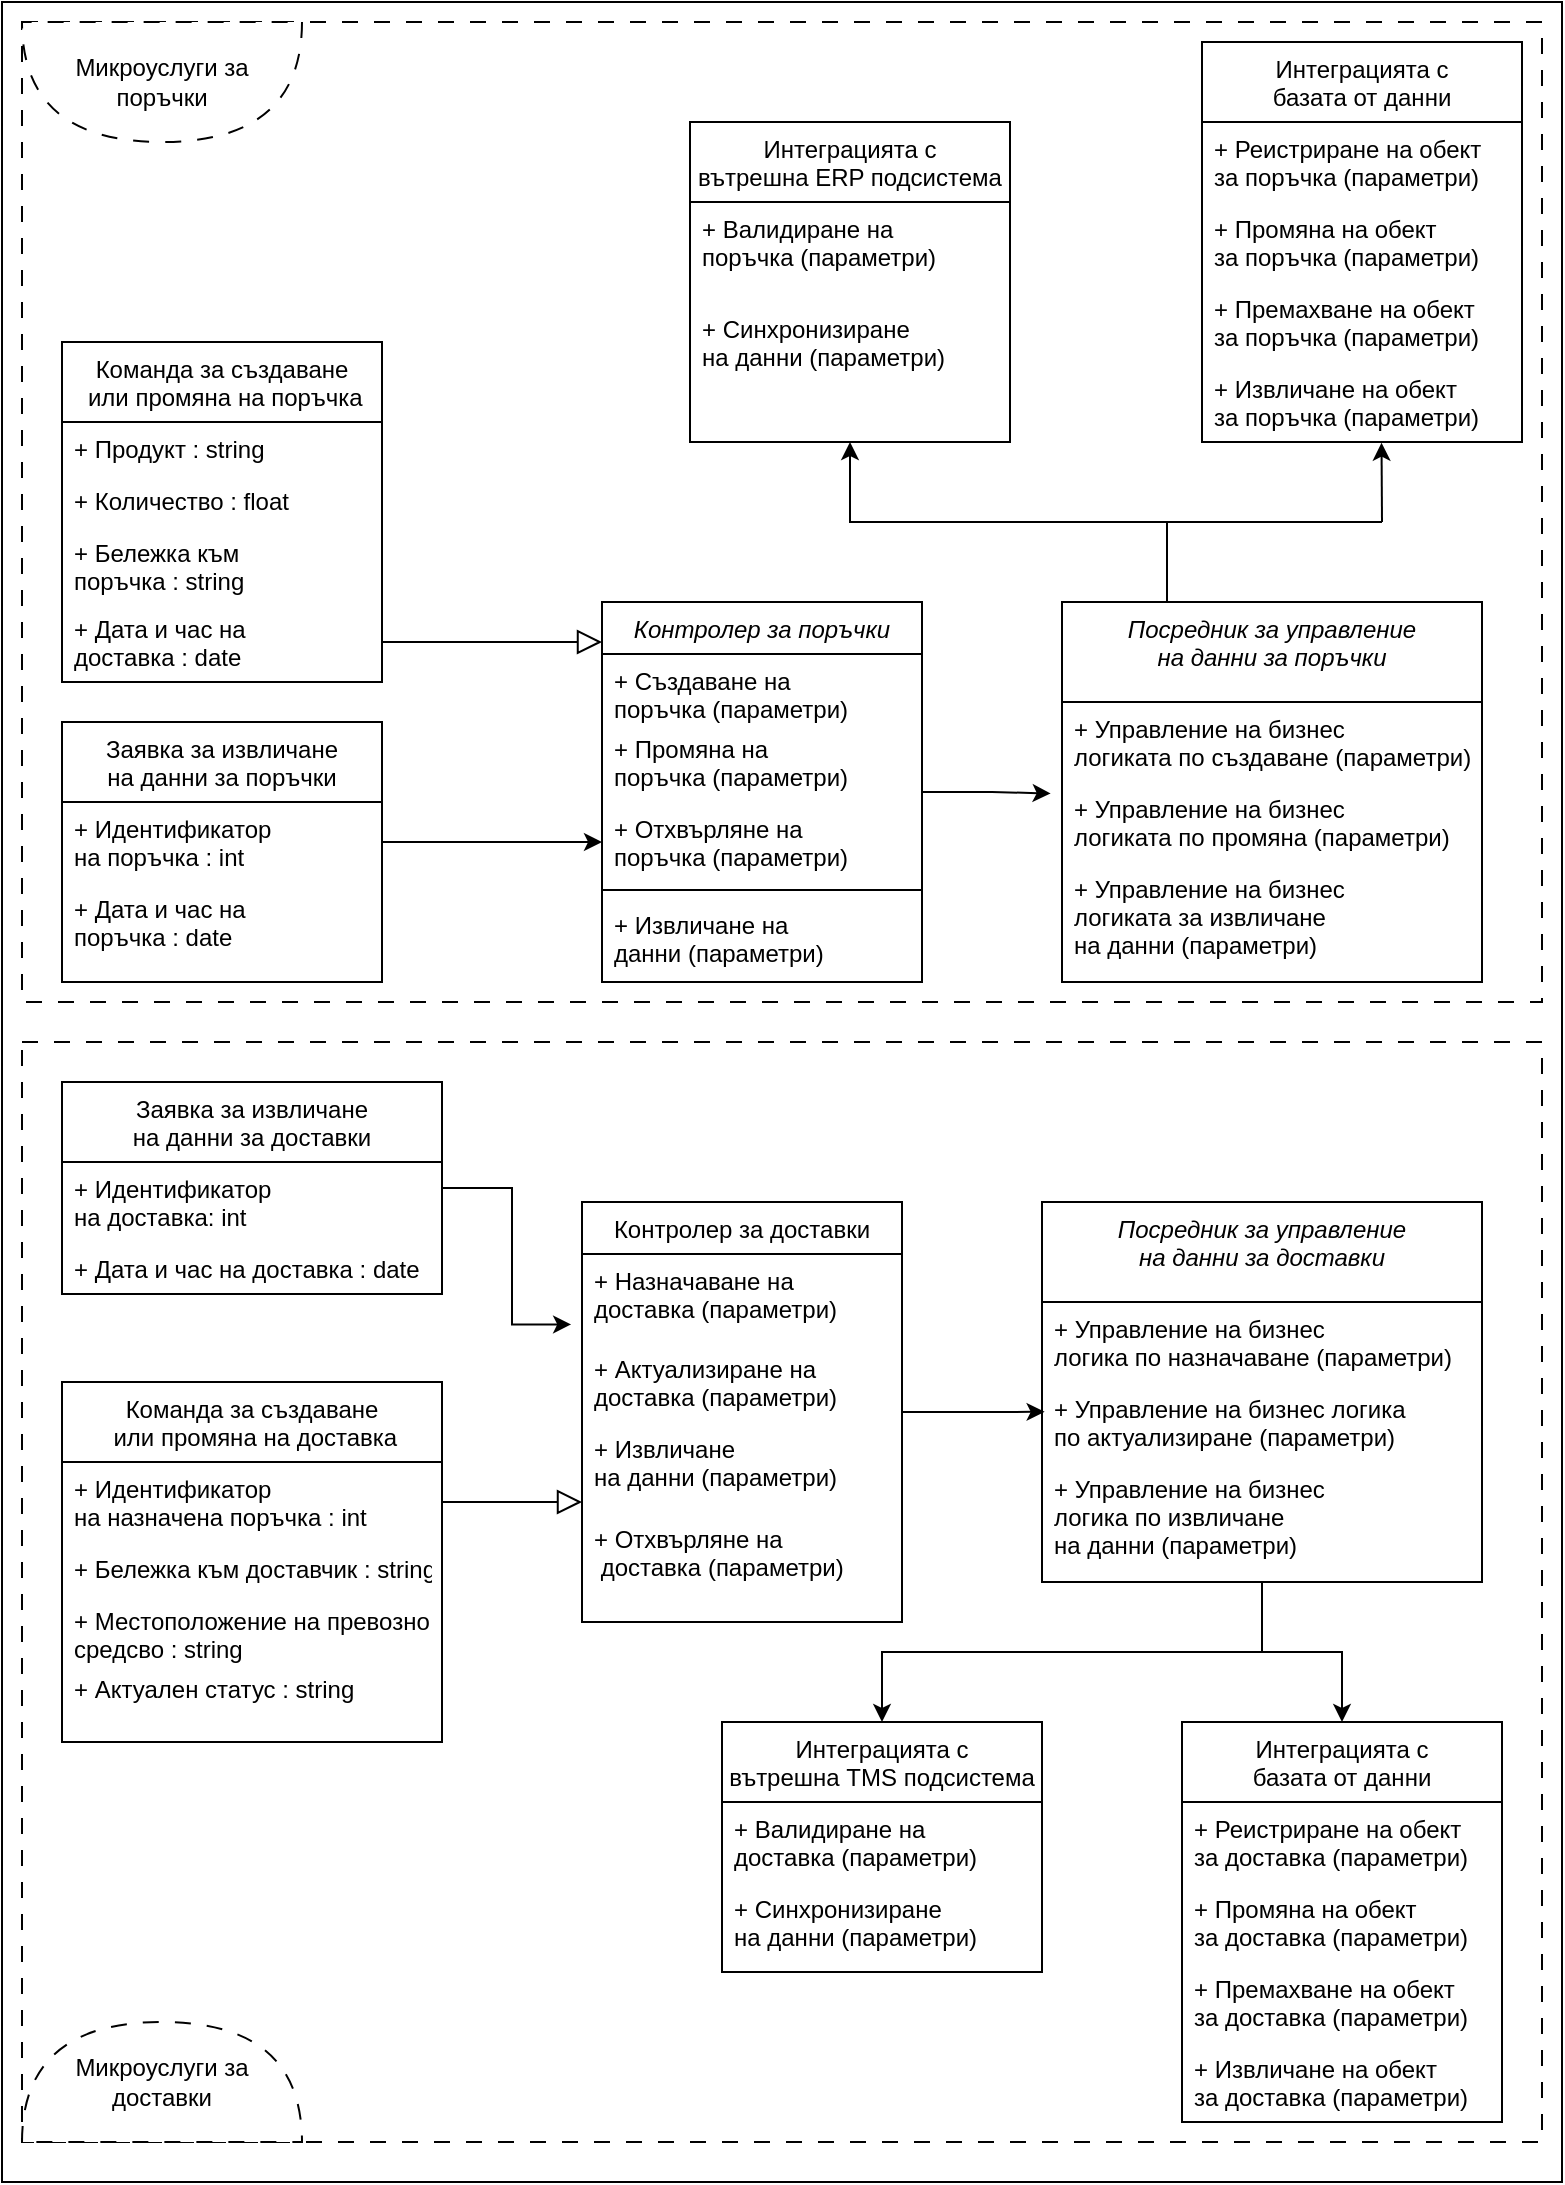 <mxfile version="26.0.9">
  <diagram id="C5RBs43oDa-KdzZeNtuy" name="Page-1">
    <mxGraphModel dx="1400" dy="1842" grid="1" gridSize="10" guides="1" tooltips="1" connect="1" arrows="1" fold="1" page="1" pageScale="1" pageWidth="827" pageHeight="1169" math="0" shadow="0">
      <root>
        <mxCell id="WIyWlLk6GJQsqaUBKTNV-0" />
        <mxCell id="WIyWlLk6GJQsqaUBKTNV-1" parent="WIyWlLk6GJQsqaUBKTNV-0" />
        <mxCell id="S2_QrUzKiXi8o2pbdPD4-12" value="" style="rounded=0;whiteSpace=wrap;html=1;" parent="WIyWlLk6GJQsqaUBKTNV-1" vertex="1">
          <mxGeometry y="-170" width="780" height="1090" as="geometry" />
        </mxCell>
        <mxCell id="S2_QrUzKiXi8o2pbdPD4-147" value="" style="rounded=0;whiteSpace=wrap;html=1;dashed=1;dashPattern=8 8;fillColor=none;" parent="WIyWlLk6GJQsqaUBKTNV-1" vertex="1">
          <mxGeometry x="10" y="-160" width="760" height="490" as="geometry" />
        </mxCell>
        <mxCell id="S2_QrUzKiXi8o2pbdPD4-150" value="" style="rounded=0;whiteSpace=wrap;html=1;dashed=1;dashPattern=8 8;fillColor=none;" parent="WIyWlLk6GJQsqaUBKTNV-1" vertex="1">
          <mxGeometry x="10" y="350" width="760" height="550" as="geometry" />
        </mxCell>
        <mxCell id="S2_QrUzKiXi8o2pbdPD4-74" value="Контролер за поръчки" style="swimlane;fontStyle=2;align=center;verticalAlign=top;childLayout=stackLayout;horizontal=1;startSize=26;horizontalStack=0;resizeParent=1;resizeLast=0;collapsible=1;marginBottom=0;rounded=0;shadow=0;strokeWidth=1;" parent="WIyWlLk6GJQsqaUBKTNV-1" vertex="1">
          <mxGeometry x="300" y="130" width="160" height="190" as="geometry">
            <mxRectangle x="230" y="140" width="160" height="26" as="alternateBounds" />
          </mxGeometry>
        </mxCell>
        <mxCell id="S2_QrUzKiXi8o2pbdPD4-75" value="+ Създаване на &#xa;поръчка (параметри)" style="text;align=left;verticalAlign=top;spacingLeft=4;spacingRight=4;overflow=hidden;rotatable=0;points=[[0,0.5],[1,0.5]];portConstraint=eastwest;" parent="S2_QrUzKiXi8o2pbdPD4-74" vertex="1">
          <mxGeometry y="26" width="160" height="34" as="geometry" />
        </mxCell>
        <mxCell id="S2_QrUzKiXi8o2pbdPD4-76" value="+ Промяна на &#xa;поръчка (параметри)" style="text;align=left;verticalAlign=top;spacingLeft=4;spacingRight=4;overflow=hidden;rotatable=0;points=[[0,0.5],[1,0.5]];portConstraint=eastwest;rounded=0;shadow=0;html=0;" parent="S2_QrUzKiXi8o2pbdPD4-74" vertex="1">
          <mxGeometry y="60" width="160" height="40" as="geometry" />
        </mxCell>
        <mxCell id="S2_QrUzKiXi8o2pbdPD4-77" value="+ Отхвърляне на &#xa;поръчка (параметри)" style="text;align=left;verticalAlign=top;spacingLeft=4;spacingRight=4;overflow=hidden;rotatable=0;points=[[0,0.5],[1,0.5]];portConstraint=eastwest;rounded=0;shadow=0;html=0;" parent="S2_QrUzKiXi8o2pbdPD4-74" vertex="1">
          <mxGeometry y="100" width="160" height="40" as="geometry" />
        </mxCell>
        <mxCell id="S2_QrUzKiXi8o2pbdPD4-78" value="" style="line;html=1;strokeWidth=1;align=left;verticalAlign=middle;spacingTop=-1;spacingLeft=3;spacingRight=3;rotatable=0;labelPosition=right;points=[];portConstraint=eastwest;" parent="S2_QrUzKiXi8o2pbdPD4-74" vertex="1">
          <mxGeometry y="140" width="160" height="8" as="geometry" />
        </mxCell>
        <mxCell id="S2_QrUzKiXi8o2pbdPD4-79" value="+ Извличане на &#xa;данни (параметри) " style="text;align=left;verticalAlign=top;spacingLeft=4;spacingRight=4;overflow=hidden;rotatable=0;points=[[0,0.5],[1,0.5]];portConstraint=eastwest;" parent="S2_QrUzKiXi8o2pbdPD4-74" vertex="1">
          <mxGeometry y="148" width="160" height="42" as="geometry" />
        </mxCell>
        <mxCell id="S2_QrUzKiXi8o2pbdPD4-80" value="Команда за създаване&#xa; или промяна на поръчка" style="swimlane;fontStyle=0;align=center;verticalAlign=top;childLayout=stackLayout;horizontal=1;startSize=40;horizontalStack=0;resizeParent=1;resizeLast=0;collapsible=1;marginBottom=0;rounded=0;shadow=0;strokeWidth=1;" parent="WIyWlLk6GJQsqaUBKTNV-1" vertex="1">
          <mxGeometry x="30" width="160" height="170" as="geometry">
            <mxRectangle x="20" y="120" width="160" height="26" as="alternateBounds" />
          </mxGeometry>
        </mxCell>
        <mxCell id="S2_QrUzKiXi8o2pbdPD4-81" value="+ Продукт : string" style="text;align=left;verticalAlign=top;spacingLeft=4;spacingRight=4;overflow=hidden;rotatable=0;points=[[0,0.5],[1,0.5]];portConstraint=eastwest;" parent="S2_QrUzKiXi8o2pbdPD4-80" vertex="1">
          <mxGeometry y="40" width="160" height="26" as="geometry" />
        </mxCell>
        <mxCell id="S2_QrUzKiXi8o2pbdPD4-82" value="+ Количество : float" style="text;align=left;verticalAlign=top;spacingLeft=4;spacingRight=4;overflow=hidden;rotatable=0;points=[[0,0.5],[1,0.5]];portConstraint=eastwest;rounded=0;shadow=0;html=0;" parent="S2_QrUzKiXi8o2pbdPD4-80" vertex="1">
          <mxGeometry y="66" width="160" height="26" as="geometry" />
        </mxCell>
        <mxCell id="S2_QrUzKiXi8o2pbdPD4-83" value="+ Бележка към &#xa;поръчка : string" style="text;align=left;verticalAlign=top;spacingLeft=4;spacingRight=4;overflow=hidden;rotatable=0;points=[[0,0.5],[1,0.5]];portConstraint=eastwest;rounded=0;shadow=0;html=0;" parent="S2_QrUzKiXi8o2pbdPD4-80" vertex="1">
          <mxGeometry y="92" width="160" height="38" as="geometry" />
        </mxCell>
        <mxCell id="S2_QrUzKiXi8o2pbdPD4-84" value="+ Дата и час на &#xa;доставка : date" style="text;align=left;verticalAlign=top;spacingLeft=4;spacingRight=4;overflow=hidden;rotatable=0;points=[[0,0.5],[1,0.5]];portConstraint=eastwest;rounded=0;shadow=0;html=0;" parent="S2_QrUzKiXi8o2pbdPD4-80" vertex="1">
          <mxGeometry y="130" width="160" height="40" as="geometry" />
        </mxCell>
        <mxCell id="S2_QrUzKiXi8o2pbdPD4-85" value="" style="endArrow=block;endSize=10;endFill=0;shadow=0;strokeWidth=1;rounded=0;curved=0;edgeStyle=elbowEdgeStyle;elbow=vertical;" parent="WIyWlLk6GJQsqaUBKTNV-1" source="S2_QrUzKiXi8o2pbdPD4-80" target="S2_QrUzKiXi8o2pbdPD4-74" edge="1">
          <mxGeometry width="160" relative="1" as="geometry">
            <mxPoint x="210" y="213" as="sourcePoint" />
            <mxPoint x="210" y="213" as="targetPoint" />
          </mxGeometry>
        </mxCell>
        <mxCell id="S2_QrUzKiXi8o2pbdPD4-86" value="Интеграцията с &#xa;базата от данни" style="swimlane;fontStyle=0;align=center;verticalAlign=top;childLayout=stackLayout;horizontal=1;startSize=40;horizontalStack=0;resizeParent=1;resizeLast=0;collapsible=1;marginBottom=0;rounded=0;shadow=0;strokeWidth=1;" parent="WIyWlLk6GJQsqaUBKTNV-1" vertex="1">
          <mxGeometry x="600" y="-150" width="160" height="200" as="geometry">
            <mxRectangle x="550" y="140" width="160" height="26" as="alternateBounds" />
          </mxGeometry>
        </mxCell>
        <mxCell id="S2_QrUzKiXi8o2pbdPD4-87" value="+ Реистриране на обект&#xa;за поръчка (параметри)" style="text;align=left;verticalAlign=top;spacingLeft=4;spacingRight=4;overflow=hidden;rotatable=0;points=[[0,0.5],[1,0.5]];portConstraint=eastwest;" parent="S2_QrUzKiXi8o2pbdPD4-86" vertex="1">
          <mxGeometry y="40" width="160" height="40" as="geometry" />
        </mxCell>
        <mxCell id="S2_QrUzKiXi8o2pbdPD4-88" value="+ Промяна на обект&#xa;за поръчка (параметри)" style="text;align=left;verticalAlign=top;spacingLeft=4;spacingRight=4;overflow=hidden;rotatable=0;points=[[0,0.5],[1,0.5]];portConstraint=eastwest;rounded=0;shadow=0;html=0;" parent="S2_QrUzKiXi8o2pbdPD4-86" vertex="1">
          <mxGeometry y="80" width="160" height="40" as="geometry" />
        </mxCell>
        <mxCell id="S2_QrUzKiXi8o2pbdPD4-89" value="+ Премахване на обект&#xa;за поръчка (параметри)" style="text;align=left;verticalAlign=top;spacingLeft=4;spacingRight=4;overflow=hidden;rotatable=0;points=[[0,0.5],[1,0.5]];portConstraint=eastwest;rounded=0;shadow=0;html=0;" parent="S2_QrUzKiXi8o2pbdPD4-86" vertex="1">
          <mxGeometry y="120" width="160" height="40" as="geometry" />
        </mxCell>
        <mxCell id="S2_QrUzKiXi8o2pbdPD4-90" value="+ Извличане на обект&#xa;за поръчка (параметри)" style="text;align=left;verticalAlign=top;spacingLeft=4;spacingRight=4;overflow=hidden;rotatable=0;points=[[0,0.5],[1,0.5]];portConstraint=eastwest;rounded=0;shadow=0;html=0;" parent="S2_QrUzKiXi8o2pbdPD4-86" vertex="1">
          <mxGeometry y="160" width="160" height="40" as="geometry" />
        </mxCell>
        <mxCell id="S2_QrUzKiXi8o2pbdPD4-91" value="Интеграцията с &#xa;вътрешна ERP подсистема" style="swimlane;fontStyle=0;align=center;verticalAlign=top;childLayout=stackLayout;horizontal=1;startSize=40;horizontalStack=0;resizeParent=1;resizeLast=0;collapsible=1;marginBottom=0;rounded=0;shadow=0;strokeWidth=1;" parent="WIyWlLk6GJQsqaUBKTNV-1" vertex="1">
          <mxGeometry x="344" y="-110" width="160" height="160" as="geometry">
            <mxRectangle x="550" y="140" width="160" height="26" as="alternateBounds" />
          </mxGeometry>
        </mxCell>
        <mxCell id="S2_QrUzKiXi8o2pbdPD4-92" value="+ Валидиране на &#xa;поръчка (параметри)" style="text;align=left;verticalAlign=top;spacingLeft=4;spacingRight=4;overflow=hidden;rotatable=0;points=[[0,0.5],[1,0.5]];portConstraint=eastwest;" parent="S2_QrUzKiXi8o2pbdPD4-91" vertex="1">
          <mxGeometry y="40" width="160" height="50" as="geometry" />
        </mxCell>
        <mxCell id="S2_QrUzKiXi8o2pbdPD4-93" value="+ Синхронизиране&#xa;на данни (параметри)" style="text;align=left;verticalAlign=top;spacingLeft=4;spacingRight=4;overflow=hidden;rotatable=0;points=[[0,0.5],[1,0.5]];portConstraint=eastwest;rounded=0;shadow=0;html=0;" parent="S2_QrUzKiXi8o2pbdPD4-91" vertex="1">
          <mxGeometry y="90" width="160" height="40" as="geometry" />
        </mxCell>
        <mxCell id="S2_QrUzKiXi8o2pbdPD4-94" style="edgeStyle=orthogonalEdgeStyle;rounded=0;orthogonalLoop=1;jettySize=auto;html=1;entryX=0.5;entryY=1;entryDx=0;entryDy=0;exitX=0.25;exitY=0;exitDx=0;exitDy=0;" parent="WIyWlLk6GJQsqaUBKTNV-1" source="S2_QrUzKiXi8o2pbdPD4-95" target="S2_QrUzKiXi8o2pbdPD4-91" edge="1">
          <mxGeometry relative="1" as="geometry" />
        </mxCell>
        <mxCell id="S2_QrUzKiXi8o2pbdPD4-95" value="Посредник за управление &#xa;на данни за поръчки" style="swimlane;fontStyle=2;align=center;verticalAlign=top;childLayout=stackLayout;horizontal=1;startSize=50;horizontalStack=0;resizeParent=1;resizeLast=0;collapsible=1;marginBottom=0;rounded=0;shadow=0;strokeWidth=1;" parent="WIyWlLk6GJQsqaUBKTNV-1" vertex="1">
          <mxGeometry x="530" y="130" width="210" height="190" as="geometry">
            <mxRectangle x="230" y="140" width="160" height="26" as="alternateBounds" />
          </mxGeometry>
        </mxCell>
        <mxCell id="S2_QrUzKiXi8o2pbdPD4-96" value="+ Управление на бизнес &#xa;логиката по създаване (параметри)" style="text;align=left;verticalAlign=top;spacingLeft=4;spacingRight=4;overflow=hidden;rotatable=0;points=[[0,0.5],[1,0.5]];portConstraint=eastwest;" parent="S2_QrUzKiXi8o2pbdPD4-95" vertex="1">
          <mxGeometry y="50" width="210" height="40" as="geometry" />
        </mxCell>
        <mxCell id="S2_QrUzKiXi8o2pbdPD4-97" value="+ Управление на бизнес &#xa;логиката по промяна (параметри)" style="text;align=left;verticalAlign=top;spacingLeft=4;spacingRight=4;overflow=hidden;rotatable=0;points=[[0,0.5],[1,0.5]];portConstraint=eastwest;" parent="S2_QrUzKiXi8o2pbdPD4-95" vertex="1">
          <mxGeometry y="90" width="210" height="40" as="geometry" />
        </mxCell>
        <mxCell id="S2_QrUzKiXi8o2pbdPD4-98" value="+ Управление на бизнес &#xa;логиката за извличане &#xa;на данни (параметри)" style="text;align=left;verticalAlign=top;spacingLeft=4;spacingRight=4;overflow=hidden;rotatable=0;points=[[0,0.5],[1,0.5]];portConstraint=eastwest;" parent="S2_QrUzKiXi8o2pbdPD4-95" vertex="1">
          <mxGeometry y="130" width="210" height="50" as="geometry" />
        </mxCell>
        <mxCell id="S2_QrUzKiXi8o2pbdPD4-99" value="" style="endArrow=classic;html=1;rounded=0;entryX=0.561;entryY=1.009;entryDx=0;entryDy=0;entryPerimeter=0;" parent="WIyWlLk6GJQsqaUBKTNV-1" target="S2_QrUzKiXi8o2pbdPD4-90" edge="1">
          <mxGeometry width="50" height="50" relative="1" as="geometry">
            <mxPoint x="690" y="90" as="sourcePoint" />
            <mxPoint x="510" y="60" as="targetPoint" />
          </mxGeometry>
        </mxCell>
        <mxCell id="S2_QrUzKiXi8o2pbdPD4-100" value="" style="endArrow=none;html=1;rounded=0;" parent="WIyWlLk6GJQsqaUBKTNV-1" edge="1">
          <mxGeometry width="50" height="50" relative="1" as="geometry">
            <mxPoint x="570" y="90" as="sourcePoint" />
            <mxPoint x="690" y="90" as="targetPoint" />
          </mxGeometry>
        </mxCell>
        <mxCell id="S2_QrUzKiXi8o2pbdPD4-103" value="Контролер за доставки" style="swimlane;fontStyle=0;align=center;verticalAlign=top;childLayout=stackLayout;horizontal=1;startSize=26;horizontalStack=0;resizeParent=1;resizeLast=0;collapsible=1;marginBottom=0;rounded=0;shadow=0;strokeWidth=1;" parent="WIyWlLk6GJQsqaUBKTNV-1" vertex="1">
          <mxGeometry x="290" y="430" width="160" height="210" as="geometry">
            <mxRectangle x="230" y="140" width="160" height="26" as="alternateBounds" />
          </mxGeometry>
        </mxCell>
        <mxCell id="S2_QrUzKiXi8o2pbdPD4-104" value="+ Назначаване на &#xa;доставка (параметри)" style="text;align=left;verticalAlign=top;spacingLeft=4;spacingRight=4;overflow=hidden;rotatable=0;points=[[0,0.5],[1,0.5]];portConstraint=eastwest;" parent="S2_QrUzKiXi8o2pbdPD4-103" vertex="1">
          <mxGeometry y="26" width="160" height="44" as="geometry" />
        </mxCell>
        <mxCell id="S2_QrUzKiXi8o2pbdPD4-105" value="+ Актуализиране на &#xa;доставка (параметри)" style="text;align=left;verticalAlign=top;spacingLeft=4;spacingRight=4;overflow=hidden;rotatable=0;points=[[0,0.5],[1,0.5]];portConstraint=eastwest;rounded=0;shadow=0;html=0;" parent="S2_QrUzKiXi8o2pbdPD4-103" vertex="1">
          <mxGeometry y="70" width="160" height="40" as="geometry" />
        </mxCell>
        <mxCell id="S2_QrUzKiXi8o2pbdPD4-108" value="+ Извличане &#xa;на данни (параметри)" style="text;align=left;verticalAlign=top;spacingLeft=4;spacingRight=4;overflow=hidden;rotatable=0;points=[[0,0.5],[1,0.5]];portConstraint=eastwest;" parent="S2_QrUzKiXi8o2pbdPD4-103" vertex="1">
          <mxGeometry y="110" width="160" height="45" as="geometry" />
        </mxCell>
        <mxCell id="S2_QrUzKiXi8o2pbdPD4-106" value="+ Отхвърляне на&#xa; доставка (параметри)" style="text;align=left;verticalAlign=top;spacingLeft=4;spacingRight=4;overflow=hidden;rotatable=0;points=[[0,0.5],[1,0.5]];portConstraint=eastwest;rounded=0;shadow=0;html=0;" parent="S2_QrUzKiXi8o2pbdPD4-103" vertex="1">
          <mxGeometry y="155" width="160" height="40" as="geometry" />
        </mxCell>
        <mxCell id="S2_QrUzKiXi8o2pbdPD4-109" value="Команда за създаване&#xa; или промяна на доставка" style="swimlane;fontStyle=0;align=center;verticalAlign=top;childLayout=stackLayout;horizontal=1;startSize=40;horizontalStack=0;resizeParent=1;resizeLast=0;collapsible=1;marginBottom=0;rounded=0;shadow=0;strokeWidth=1;" parent="WIyWlLk6GJQsqaUBKTNV-1" vertex="1">
          <mxGeometry x="30" y="520" width="190" height="180" as="geometry">
            <mxRectangle x="20" y="120" width="160" height="26" as="alternateBounds" />
          </mxGeometry>
        </mxCell>
        <mxCell id="S2_QrUzKiXi8o2pbdPD4-110" value="+ Идентификатор&#xa;на назначена поръчка : int" style="text;align=left;verticalAlign=top;spacingLeft=4;spacingRight=4;overflow=hidden;rotatable=0;points=[[0,0.5],[1,0.5]];portConstraint=eastwest;" parent="S2_QrUzKiXi8o2pbdPD4-109" vertex="1">
          <mxGeometry y="40" width="190" height="40" as="geometry" />
        </mxCell>
        <mxCell id="S2_QrUzKiXi8o2pbdPD4-111" value="+ Бележка към доставчик : string" style="text;align=left;verticalAlign=top;spacingLeft=4;spacingRight=4;overflow=hidden;rotatable=0;points=[[0,0.5],[1,0.5]];portConstraint=eastwest;rounded=0;shadow=0;html=0;" parent="S2_QrUzKiXi8o2pbdPD4-109" vertex="1">
          <mxGeometry y="80" width="190" height="26" as="geometry" />
        </mxCell>
        <mxCell id="S2_QrUzKiXi8o2pbdPD4-112" value="+ Местоположение на превозно&#xa;средсво : string" style="text;align=left;verticalAlign=top;spacingLeft=4;spacingRight=4;overflow=hidden;rotatable=0;points=[[0,0.5],[1,0.5]];portConstraint=eastwest;rounded=0;shadow=0;html=0;" parent="S2_QrUzKiXi8o2pbdPD4-109" vertex="1">
          <mxGeometry y="106" width="190" height="34" as="geometry" />
        </mxCell>
        <mxCell id="S2_QrUzKiXi8o2pbdPD4-113" value="+ Актуален статус : string" style="text;align=left;verticalAlign=top;spacingLeft=4;spacingRight=4;overflow=hidden;rotatable=0;points=[[0,0.5],[1,0.5]];portConstraint=eastwest;rounded=0;shadow=0;html=0;" parent="S2_QrUzKiXi8o2pbdPD4-109" vertex="1">
          <mxGeometry y="140" width="190" height="26" as="geometry" />
        </mxCell>
        <mxCell id="S2_QrUzKiXi8o2pbdPD4-114" value="" style="endArrow=block;endSize=10;endFill=0;shadow=0;strokeWidth=1;rounded=0;curved=0;edgeStyle=elbowEdgeStyle;elbow=vertical;" parent="WIyWlLk6GJQsqaUBKTNV-1" source="S2_QrUzKiXi8o2pbdPD4-109" target="S2_QrUzKiXi8o2pbdPD4-103" edge="1">
          <mxGeometry width="160" relative="1" as="geometry">
            <mxPoint x="220" y="743" as="sourcePoint" />
            <mxPoint x="220" y="743" as="targetPoint" />
          </mxGeometry>
        </mxCell>
        <mxCell id="S2_QrUzKiXi8o2pbdPD4-115" value="Интеграцията с &#xa;базата от данни" style="swimlane;fontStyle=0;align=center;verticalAlign=top;childLayout=stackLayout;horizontal=1;startSize=40;horizontalStack=0;resizeParent=1;resizeLast=0;collapsible=1;marginBottom=0;rounded=0;shadow=0;strokeWidth=1;" parent="WIyWlLk6GJQsqaUBKTNV-1" vertex="1">
          <mxGeometry x="590" y="690" width="160" height="200" as="geometry">
            <mxRectangle x="550" y="140" width="160" height="26" as="alternateBounds" />
          </mxGeometry>
        </mxCell>
        <mxCell id="S2_QrUzKiXi8o2pbdPD4-116" value="+ Реистриране на обект&#xa;за доставка (параметри)" style="text;align=left;verticalAlign=top;spacingLeft=4;spacingRight=4;overflow=hidden;rotatable=0;points=[[0,0.5],[1,0.5]];portConstraint=eastwest;" parent="S2_QrUzKiXi8o2pbdPD4-115" vertex="1">
          <mxGeometry y="40" width="160" height="40" as="geometry" />
        </mxCell>
        <mxCell id="S2_QrUzKiXi8o2pbdPD4-117" value="+ Промяна на обект&#xa;за доставка (параметри)" style="text;align=left;verticalAlign=top;spacingLeft=4;spacingRight=4;overflow=hidden;rotatable=0;points=[[0,0.5],[1,0.5]];portConstraint=eastwest;rounded=0;shadow=0;html=0;" parent="S2_QrUzKiXi8o2pbdPD4-115" vertex="1">
          <mxGeometry y="80" width="160" height="40" as="geometry" />
        </mxCell>
        <mxCell id="S2_QrUzKiXi8o2pbdPD4-118" value="+ Премахване на обект&#xa;за доставка (параметри)" style="text;align=left;verticalAlign=top;spacingLeft=4;spacingRight=4;overflow=hidden;rotatable=0;points=[[0,0.5],[1,0.5]];portConstraint=eastwest;rounded=0;shadow=0;html=0;" parent="S2_QrUzKiXi8o2pbdPD4-115" vertex="1">
          <mxGeometry y="120" width="160" height="40" as="geometry" />
        </mxCell>
        <mxCell id="S2_QrUzKiXi8o2pbdPD4-119" value="+ Извличане на обект&#xa;за доставка (параметри)" style="text;align=left;verticalAlign=top;spacingLeft=4;spacingRight=4;overflow=hidden;rotatable=0;points=[[0,0.5],[1,0.5]];portConstraint=eastwest;rounded=0;shadow=0;html=0;" parent="S2_QrUzKiXi8o2pbdPD4-115" vertex="1">
          <mxGeometry y="160" width="160" height="40" as="geometry" />
        </mxCell>
        <mxCell id="S2_QrUzKiXi8o2pbdPD4-120" value="Интеграцията с &#xa;вътрешна TMS подсистема" style="swimlane;fontStyle=0;align=center;verticalAlign=top;childLayout=stackLayout;horizontal=1;startSize=40;horizontalStack=0;resizeParent=1;resizeLast=0;collapsible=1;marginBottom=0;rounded=0;shadow=0;strokeWidth=1;" parent="WIyWlLk6GJQsqaUBKTNV-1" vertex="1">
          <mxGeometry x="360" y="690" width="160" height="125" as="geometry">
            <mxRectangle x="550" y="140" width="160" height="26" as="alternateBounds" />
          </mxGeometry>
        </mxCell>
        <mxCell id="S2_QrUzKiXi8o2pbdPD4-121" value="+ Валидиране на &#xa;доставка (параметри)" style="text;align=left;verticalAlign=top;spacingLeft=4;spacingRight=4;overflow=hidden;rotatable=0;points=[[0,0.5],[1,0.5]];portConstraint=eastwest;" parent="S2_QrUzKiXi8o2pbdPD4-120" vertex="1">
          <mxGeometry y="40" width="160" height="40" as="geometry" />
        </mxCell>
        <mxCell id="S2_QrUzKiXi8o2pbdPD4-122" value="+ Синхронизиране&#xa;на данни (параметри)" style="text;align=left;verticalAlign=top;spacingLeft=4;spacingRight=4;overflow=hidden;rotatable=0;points=[[0,0.5],[1,0.5]];portConstraint=eastwest;rounded=0;shadow=0;html=0;" parent="S2_QrUzKiXi8o2pbdPD4-120" vertex="1">
          <mxGeometry y="80" width="160" height="40" as="geometry" />
        </mxCell>
        <mxCell id="S2_QrUzKiXi8o2pbdPD4-139" style="edgeStyle=orthogonalEdgeStyle;rounded=0;orthogonalLoop=1;jettySize=auto;html=1;entryX=0.5;entryY=0;entryDx=0;entryDy=0;" parent="WIyWlLk6GJQsqaUBKTNV-1" source="S2_QrUzKiXi8o2pbdPD4-123" target="S2_QrUzKiXi8o2pbdPD4-115" edge="1">
          <mxGeometry relative="1" as="geometry" />
        </mxCell>
        <mxCell id="S2_QrUzKiXi8o2pbdPD4-146" style="edgeStyle=orthogonalEdgeStyle;rounded=0;orthogonalLoop=1;jettySize=auto;html=1;entryX=0.5;entryY=0;entryDx=0;entryDy=0;" parent="WIyWlLk6GJQsqaUBKTNV-1" source="S2_QrUzKiXi8o2pbdPD4-123" target="S2_QrUzKiXi8o2pbdPD4-120" edge="1">
          <mxGeometry relative="1" as="geometry" />
        </mxCell>
        <mxCell id="S2_QrUzKiXi8o2pbdPD4-123" value="Посредник за управление &#xa;на данни за доставки" style="swimlane;fontStyle=2;align=center;verticalAlign=top;childLayout=stackLayout;horizontal=1;startSize=50;horizontalStack=0;resizeParent=1;resizeLast=0;collapsible=1;marginBottom=0;rounded=0;shadow=0;strokeWidth=1;" parent="WIyWlLk6GJQsqaUBKTNV-1" vertex="1">
          <mxGeometry x="520" y="430" width="220" height="190" as="geometry">
            <mxRectangle x="230" y="140" width="160" height="26" as="alternateBounds" />
          </mxGeometry>
        </mxCell>
        <mxCell id="S2_QrUzKiXi8o2pbdPD4-124" value="+ Управление на бизнес &#xa;логика по назначаване (параметри)" style="text;align=left;verticalAlign=top;spacingLeft=4;spacingRight=4;overflow=hidden;rotatable=0;points=[[0,0.5],[1,0.5]];portConstraint=eastwest;" parent="S2_QrUzKiXi8o2pbdPD4-123" vertex="1">
          <mxGeometry y="50" width="220" height="40" as="geometry" />
        </mxCell>
        <mxCell id="S2_QrUzKiXi8o2pbdPD4-125" value="+ Управление на бизнес логика&#xa;по актуализиране (параметри) " style="text;align=left;verticalAlign=top;spacingLeft=4;spacingRight=4;overflow=hidden;rotatable=0;points=[[0,0.5],[1,0.5]];portConstraint=eastwest;" parent="S2_QrUzKiXi8o2pbdPD4-123" vertex="1">
          <mxGeometry y="90" width="220" height="40" as="geometry" />
        </mxCell>
        <mxCell id="S2_QrUzKiXi8o2pbdPD4-126" value="+ Управление на бизнес &#xa;логика по извличане &#xa;на данни (параметри)" style="text;align=left;verticalAlign=top;spacingLeft=4;spacingRight=4;overflow=hidden;rotatable=0;points=[[0,0.5],[1,0.5]];portConstraint=eastwest;" parent="S2_QrUzKiXi8o2pbdPD4-123" vertex="1">
          <mxGeometry y="130" width="220" height="50" as="geometry" />
        </mxCell>
        <mxCell id="S2_QrUzKiXi8o2pbdPD4-127" value="Заявка за извличане&#xa;на данни за поръчки" style="swimlane;fontStyle=0;align=center;verticalAlign=top;childLayout=stackLayout;horizontal=1;startSize=40;horizontalStack=0;resizeParent=1;resizeLast=0;collapsible=1;marginBottom=0;rounded=0;shadow=0;strokeWidth=1;" parent="WIyWlLk6GJQsqaUBKTNV-1" vertex="1">
          <mxGeometry x="30" y="190" width="160" height="130" as="geometry">
            <mxRectangle x="20" y="120" width="160" height="26" as="alternateBounds" />
          </mxGeometry>
        </mxCell>
        <mxCell id="S2_QrUzKiXi8o2pbdPD4-129" value="+ Идентификатор &#xa;на поръчка : int" style="text;align=left;verticalAlign=top;spacingLeft=4;spacingRight=4;overflow=hidden;rotatable=0;points=[[0,0.5],[1,0.5]];portConstraint=eastwest;" parent="S2_QrUzKiXi8o2pbdPD4-127" vertex="1">
          <mxGeometry y="40" width="160" height="40" as="geometry" />
        </mxCell>
        <mxCell id="S2_QrUzKiXi8o2pbdPD4-130" value="+ Дата и час на &#xa;поръчка : date" style="text;align=left;verticalAlign=top;spacingLeft=4;spacingRight=4;overflow=hidden;rotatable=0;points=[[0,0.5],[1,0.5]];portConstraint=eastwest;rounded=0;shadow=0;html=0;" parent="S2_QrUzKiXi8o2pbdPD4-127" vertex="1">
          <mxGeometry y="80" width="160" height="50" as="geometry" />
        </mxCell>
        <mxCell id="S2_QrUzKiXi8o2pbdPD4-131" value="Заявка за извличане&#xa;на данни за доставки" style="swimlane;fontStyle=0;align=center;verticalAlign=top;childLayout=stackLayout;horizontal=1;startSize=40;horizontalStack=0;resizeParent=1;resizeLast=0;collapsible=1;marginBottom=0;rounded=0;shadow=0;strokeWidth=1;" parent="WIyWlLk6GJQsqaUBKTNV-1" vertex="1">
          <mxGeometry x="30" y="370" width="190" height="106" as="geometry">
            <mxRectangle x="20" y="120" width="160" height="26" as="alternateBounds" />
          </mxGeometry>
        </mxCell>
        <mxCell id="S2_QrUzKiXi8o2pbdPD4-132" value="+ Идентификатор &#xa;на доставка: int" style="text;align=left;verticalAlign=top;spacingLeft=4;spacingRight=4;overflow=hidden;rotatable=0;points=[[0,0.5],[1,0.5]];portConstraint=eastwest;" parent="S2_QrUzKiXi8o2pbdPD4-131" vertex="1">
          <mxGeometry y="40" width="190" height="40" as="geometry" />
        </mxCell>
        <mxCell id="S2_QrUzKiXi8o2pbdPD4-133" value="+ Дата и час на доставка : date" style="text;align=left;verticalAlign=top;spacingLeft=4;spacingRight=4;overflow=hidden;rotatable=0;points=[[0,0.5],[1,0.5]];portConstraint=eastwest;rounded=0;shadow=0;html=0;" parent="S2_QrUzKiXi8o2pbdPD4-131" vertex="1">
          <mxGeometry y="80" width="190" height="26" as="geometry" />
        </mxCell>
        <mxCell id="S2_QrUzKiXi8o2pbdPD4-153" value="Микроуслуги за&lt;br&gt;поръчки" style="shape=or;whiteSpace=wrap;html=1;direction=south;dashed=1;dashPattern=8 8;" parent="WIyWlLk6GJQsqaUBKTNV-1" vertex="1">
          <mxGeometry x="10" y="-160" width="140" height="60" as="geometry" />
        </mxCell>
        <mxCell id="S2_QrUzKiXi8o2pbdPD4-154" value="Микроуслуги за&lt;br&gt;доставки" style="shape=or;whiteSpace=wrap;html=1;direction=north;dashed=1;dashPattern=8 8;" parent="WIyWlLk6GJQsqaUBKTNV-1" vertex="1">
          <mxGeometry x="10" y="840" width="140" height="60" as="geometry" />
        </mxCell>
        <mxCell id="9gCLXCfrwKdcRiEwDHmz-0" style="edgeStyle=orthogonalEdgeStyle;rounded=0;orthogonalLoop=1;jettySize=auto;html=1;entryX=-0.034;entryY=0.8;entryDx=0;entryDy=0;entryPerimeter=0;" parent="WIyWlLk6GJQsqaUBKTNV-1" source="S2_QrUzKiXi8o2pbdPD4-131" target="S2_QrUzKiXi8o2pbdPD4-104" edge="1">
          <mxGeometry relative="1" as="geometry" />
        </mxCell>
        <mxCell id="9gCLXCfrwKdcRiEwDHmz-1" style="edgeStyle=orthogonalEdgeStyle;rounded=0;orthogonalLoop=1;jettySize=auto;html=1;entryX=0.006;entryY=0.373;entryDx=0;entryDy=0;entryPerimeter=0;" parent="WIyWlLk6GJQsqaUBKTNV-1" source="S2_QrUzKiXi8o2pbdPD4-103" target="S2_QrUzKiXi8o2pbdPD4-125" edge="1">
          <mxGeometry relative="1" as="geometry" />
        </mxCell>
        <mxCell id="S2_QrUzKiXi8o2pbdPD4-128" style="edgeStyle=orthogonalEdgeStyle;rounded=0;orthogonalLoop=1;jettySize=auto;html=1;entryX=0;entryY=0.5;entryDx=0;entryDy=0;" parent="WIyWlLk6GJQsqaUBKTNV-1" source="S2_QrUzKiXi8o2pbdPD4-129" edge="1" target="S2_QrUzKiXi8o2pbdPD4-77">
          <mxGeometry relative="1" as="geometry">
            <mxPoint x="260" y="250" as="targetPoint" />
          </mxGeometry>
        </mxCell>
        <mxCell id="ICeMY8h6PcqvrMTUMNcp-0" style="edgeStyle=orthogonalEdgeStyle;rounded=0;orthogonalLoop=1;jettySize=auto;html=1;entryX=-0.027;entryY=0.143;entryDx=0;entryDy=0;entryPerimeter=0;" edge="1" parent="WIyWlLk6GJQsqaUBKTNV-1" source="S2_QrUzKiXi8o2pbdPD4-74" target="S2_QrUzKiXi8o2pbdPD4-97">
          <mxGeometry relative="1" as="geometry" />
        </mxCell>
      </root>
    </mxGraphModel>
  </diagram>
</mxfile>
